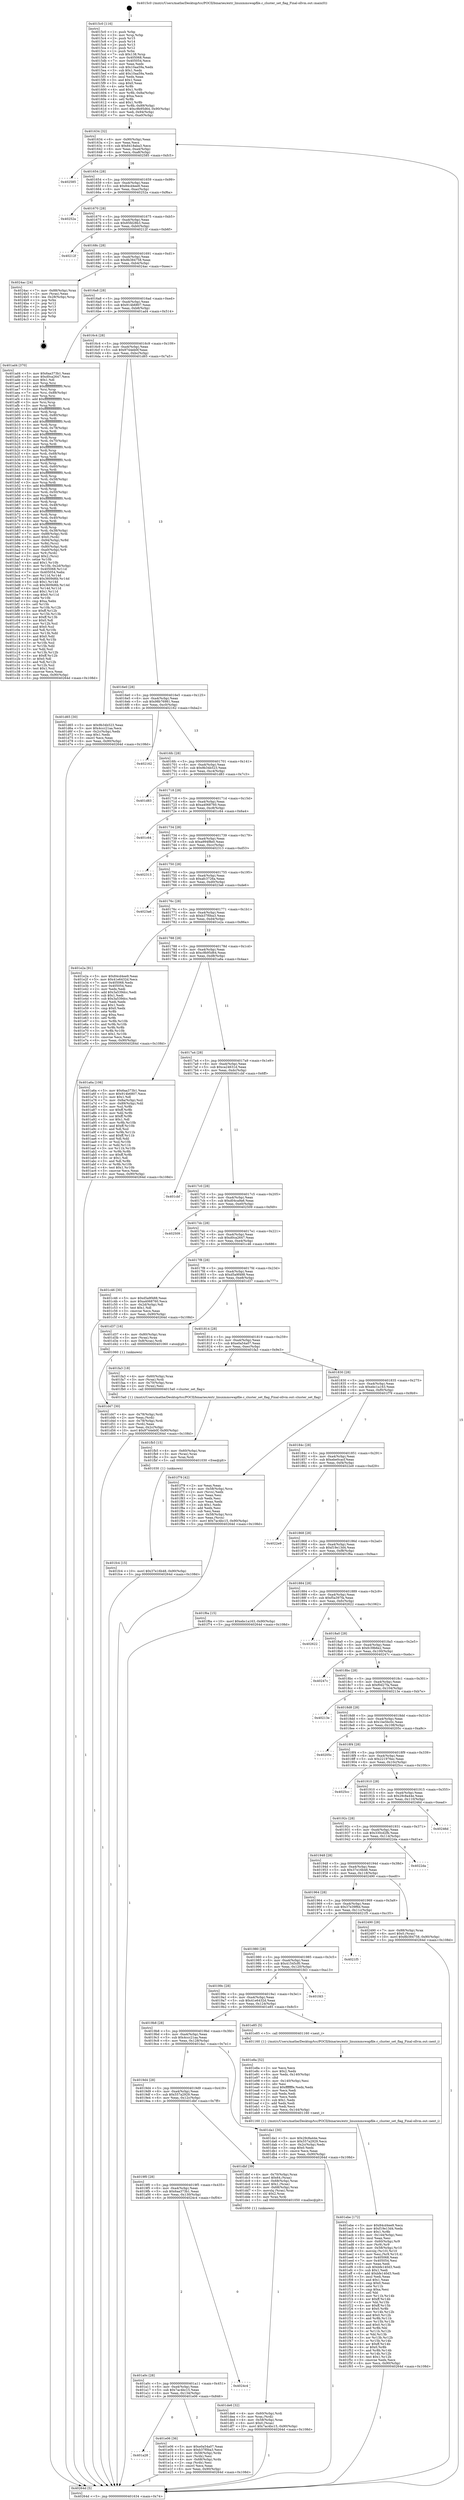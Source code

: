 digraph "0x4015c0" {
  label = "0x4015c0 (/mnt/c/Users/mathe/Desktop/tcc/POCII/binaries/extr_linuxmmswapfile.c_cluster_set_flag_Final-ollvm.out::main(0))"
  labelloc = "t"
  node[shape=record]

  Entry [label="",width=0.3,height=0.3,shape=circle,fillcolor=black,style=filled]
  "0x401634" [label="{
     0x401634 [32]\l
     | [instrs]\l
     &nbsp;&nbsp;0x401634 \<+6\>: mov -0x90(%rbp),%eax\l
     &nbsp;&nbsp;0x40163a \<+2\>: mov %eax,%ecx\l
     &nbsp;&nbsp;0x40163c \<+6\>: sub $0x8418aba3,%ecx\l
     &nbsp;&nbsp;0x401642 \<+6\>: mov %eax,-0xa4(%rbp)\l
     &nbsp;&nbsp;0x401648 \<+6\>: mov %ecx,-0xa8(%rbp)\l
     &nbsp;&nbsp;0x40164e \<+6\>: je 0000000000402585 \<main+0xfc5\>\l
  }"]
  "0x402585" [label="{
     0x402585\l
  }", style=dashed]
  "0x401654" [label="{
     0x401654 [28]\l
     | [instrs]\l
     &nbsp;&nbsp;0x401654 \<+5\>: jmp 0000000000401659 \<main+0x99\>\l
     &nbsp;&nbsp;0x401659 \<+6\>: mov -0xa4(%rbp),%eax\l
     &nbsp;&nbsp;0x40165f \<+5\>: sub $0x84cd4ee9,%eax\l
     &nbsp;&nbsp;0x401664 \<+6\>: mov %eax,-0xac(%rbp)\l
     &nbsp;&nbsp;0x40166a \<+6\>: je 000000000040252a \<main+0xf6a\>\l
  }"]
  Exit [label="",width=0.3,height=0.3,shape=circle,fillcolor=black,style=filled,peripheries=2]
  "0x40252a" [label="{
     0x40252a\l
  }", style=dashed]
  "0x401670" [label="{
     0x401670 [28]\l
     | [instrs]\l
     &nbsp;&nbsp;0x401670 \<+5\>: jmp 0000000000401675 \<main+0xb5\>\l
     &nbsp;&nbsp;0x401675 \<+6\>: mov -0xa4(%rbp),%eax\l
     &nbsp;&nbsp;0x40167b \<+5\>: sub $0x85fd28b3,%eax\l
     &nbsp;&nbsp;0x401680 \<+6\>: mov %eax,-0xb0(%rbp)\l
     &nbsp;&nbsp;0x401686 \<+6\>: je 000000000040212f \<main+0xb6f\>\l
  }"]
  "0x401fc4" [label="{
     0x401fc4 [15]\l
     | [instrs]\l
     &nbsp;&nbsp;0x401fc4 \<+10\>: movl $0x37e16b48,-0x90(%rbp)\l
     &nbsp;&nbsp;0x401fce \<+5\>: jmp 000000000040264d \<main+0x108d\>\l
  }"]
  "0x40212f" [label="{
     0x40212f\l
  }", style=dashed]
  "0x40168c" [label="{
     0x40168c [28]\l
     | [instrs]\l
     &nbsp;&nbsp;0x40168c \<+5\>: jmp 0000000000401691 \<main+0xd1\>\l
     &nbsp;&nbsp;0x401691 \<+6\>: mov -0xa4(%rbp),%eax\l
     &nbsp;&nbsp;0x401697 \<+5\>: sub $0x8b384758,%eax\l
     &nbsp;&nbsp;0x40169c \<+6\>: mov %eax,-0xb4(%rbp)\l
     &nbsp;&nbsp;0x4016a2 \<+6\>: je 00000000004024ac \<main+0xeec\>\l
  }"]
  "0x401fb5" [label="{
     0x401fb5 [15]\l
     | [instrs]\l
     &nbsp;&nbsp;0x401fb5 \<+4\>: mov -0x60(%rbp),%rax\l
     &nbsp;&nbsp;0x401fb9 \<+3\>: mov (%rax),%rax\l
     &nbsp;&nbsp;0x401fbc \<+3\>: mov %rax,%rdi\l
     &nbsp;&nbsp;0x401fbf \<+5\>: call 0000000000401030 \<free@plt\>\l
     | [calls]\l
     &nbsp;&nbsp;0x401030 \{1\} (unknown)\l
  }"]
  "0x4024ac" [label="{
     0x4024ac [24]\l
     | [instrs]\l
     &nbsp;&nbsp;0x4024ac \<+7\>: mov -0x88(%rbp),%rax\l
     &nbsp;&nbsp;0x4024b3 \<+2\>: mov (%rax),%eax\l
     &nbsp;&nbsp;0x4024b5 \<+4\>: lea -0x28(%rbp),%rsp\l
     &nbsp;&nbsp;0x4024b9 \<+1\>: pop %rbx\l
     &nbsp;&nbsp;0x4024ba \<+2\>: pop %r12\l
     &nbsp;&nbsp;0x4024bc \<+2\>: pop %r13\l
     &nbsp;&nbsp;0x4024be \<+2\>: pop %r14\l
     &nbsp;&nbsp;0x4024c0 \<+2\>: pop %r15\l
     &nbsp;&nbsp;0x4024c2 \<+1\>: pop %rbp\l
     &nbsp;&nbsp;0x4024c3 \<+1\>: ret\l
  }"]
  "0x4016a8" [label="{
     0x4016a8 [28]\l
     | [instrs]\l
     &nbsp;&nbsp;0x4016a8 \<+5\>: jmp 00000000004016ad \<main+0xed\>\l
     &nbsp;&nbsp;0x4016ad \<+6\>: mov -0xa4(%rbp),%eax\l
     &nbsp;&nbsp;0x4016b3 \<+5\>: sub $0x914b6807,%eax\l
     &nbsp;&nbsp;0x4016b8 \<+6\>: mov %eax,-0xb8(%rbp)\l
     &nbsp;&nbsp;0x4016be \<+6\>: je 0000000000401ad4 \<main+0x514\>\l
  }"]
  "0x401ebe" [label="{
     0x401ebe [172]\l
     | [instrs]\l
     &nbsp;&nbsp;0x401ebe \<+5\>: mov $0x84cd4ee9,%ecx\l
     &nbsp;&nbsp;0x401ec3 \<+5\>: mov $0xf19e13d4,%edx\l
     &nbsp;&nbsp;0x401ec8 \<+3\>: mov $0x1,%r8b\l
     &nbsp;&nbsp;0x401ecb \<+6\>: mov -0x144(%rbp),%esi\l
     &nbsp;&nbsp;0x401ed1 \<+3\>: imul %eax,%esi\l
     &nbsp;&nbsp;0x401ed4 \<+4\>: mov -0x60(%rbp),%r9\l
     &nbsp;&nbsp;0x401ed8 \<+3\>: mov (%r9),%r9\l
     &nbsp;&nbsp;0x401edb \<+4\>: mov -0x58(%rbp),%r10\l
     &nbsp;&nbsp;0x401edf \<+3\>: movslq (%r10),%r10\l
     &nbsp;&nbsp;0x401ee2 \<+4\>: mov %esi,(%r9,%r10,4)\l
     &nbsp;&nbsp;0x401ee6 \<+7\>: mov 0x405068,%eax\l
     &nbsp;&nbsp;0x401eed \<+7\>: mov 0x405054,%esi\l
     &nbsp;&nbsp;0x401ef4 \<+2\>: mov %eax,%edi\l
     &nbsp;&nbsp;0x401ef6 \<+6\>: sub $0xbfe140d3,%edi\l
     &nbsp;&nbsp;0x401efc \<+3\>: sub $0x1,%edi\l
     &nbsp;&nbsp;0x401eff \<+6\>: add $0xbfe140d3,%edi\l
     &nbsp;&nbsp;0x401f05 \<+3\>: imul %edi,%eax\l
     &nbsp;&nbsp;0x401f08 \<+3\>: and $0x1,%eax\l
     &nbsp;&nbsp;0x401f0b \<+3\>: cmp $0x0,%eax\l
     &nbsp;&nbsp;0x401f0e \<+4\>: sete %r11b\l
     &nbsp;&nbsp;0x401f12 \<+3\>: cmp $0xa,%esi\l
     &nbsp;&nbsp;0x401f15 \<+3\>: setl %bl\l
     &nbsp;&nbsp;0x401f18 \<+3\>: mov %r11b,%r14b\l
     &nbsp;&nbsp;0x401f1b \<+4\>: xor $0xff,%r14b\l
     &nbsp;&nbsp;0x401f1f \<+3\>: mov %bl,%r15b\l
     &nbsp;&nbsp;0x401f22 \<+4\>: xor $0xff,%r15b\l
     &nbsp;&nbsp;0x401f26 \<+4\>: xor $0x0,%r8b\l
     &nbsp;&nbsp;0x401f2a \<+3\>: mov %r14b,%r12b\l
     &nbsp;&nbsp;0x401f2d \<+4\>: and $0x0,%r12b\l
     &nbsp;&nbsp;0x401f31 \<+3\>: and %r8b,%r11b\l
     &nbsp;&nbsp;0x401f34 \<+3\>: mov %r15b,%r13b\l
     &nbsp;&nbsp;0x401f37 \<+4\>: and $0x0,%r13b\l
     &nbsp;&nbsp;0x401f3b \<+3\>: and %r8b,%bl\l
     &nbsp;&nbsp;0x401f3e \<+3\>: or %r11b,%r12b\l
     &nbsp;&nbsp;0x401f41 \<+3\>: or %bl,%r13b\l
     &nbsp;&nbsp;0x401f44 \<+3\>: xor %r13b,%r12b\l
     &nbsp;&nbsp;0x401f47 \<+3\>: or %r15b,%r14b\l
     &nbsp;&nbsp;0x401f4a \<+4\>: xor $0xff,%r14b\l
     &nbsp;&nbsp;0x401f4e \<+4\>: or $0x0,%r8b\l
     &nbsp;&nbsp;0x401f52 \<+3\>: and %r8b,%r14b\l
     &nbsp;&nbsp;0x401f55 \<+3\>: or %r14b,%r12b\l
     &nbsp;&nbsp;0x401f58 \<+4\>: test $0x1,%r12b\l
     &nbsp;&nbsp;0x401f5c \<+3\>: cmovne %edx,%ecx\l
     &nbsp;&nbsp;0x401f5f \<+6\>: mov %ecx,-0x90(%rbp)\l
     &nbsp;&nbsp;0x401f65 \<+5\>: jmp 000000000040264d \<main+0x108d\>\l
  }"]
  "0x401ad4" [label="{
     0x401ad4 [370]\l
     | [instrs]\l
     &nbsp;&nbsp;0x401ad4 \<+5\>: mov $0x6aa373b1,%eax\l
     &nbsp;&nbsp;0x401ad9 \<+5\>: mov $0xd0ca2647,%ecx\l
     &nbsp;&nbsp;0x401ade \<+2\>: mov $0x1,%dl\l
     &nbsp;&nbsp;0x401ae0 \<+3\>: mov %rsp,%rsi\l
     &nbsp;&nbsp;0x401ae3 \<+4\>: add $0xfffffffffffffff0,%rsi\l
     &nbsp;&nbsp;0x401ae7 \<+3\>: mov %rsi,%rsp\l
     &nbsp;&nbsp;0x401aea \<+7\>: mov %rsi,-0x88(%rbp)\l
     &nbsp;&nbsp;0x401af1 \<+3\>: mov %rsp,%rsi\l
     &nbsp;&nbsp;0x401af4 \<+4\>: add $0xfffffffffffffff0,%rsi\l
     &nbsp;&nbsp;0x401af8 \<+3\>: mov %rsi,%rsp\l
     &nbsp;&nbsp;0x401afb \<+3\>: mov %rsp,%rdi\l
     &nbsp;&nbsp;0x401afe \<+4\>: add $0xfffffffffffffff0,%rdi\l
     &nbsp;&nbsp;0x401b02 \<+3\>: mov %rdi,%rsp\l
     &nbsp;&nbsp;0x401b05 \<+4\>: mov %rdi,-0x80(%rbp)\l
     &nbsp;&nbsp;0x401b09 \<+3\>: mov %rsp,%rdi\l
     &nbsp;&nbsp;0x401b0c \<+4\>: add $0xfffffffffffffff0,%rdi\l
     &nbsp;&nbsp;0x401b10 \<+3\>: mov %rdi,%rsp\l
     &nbsp;&nbsp;0x401b13 \<+4\>: mov %rdi,-0x78(%rbp)\l
     &nbsp;&nbsp;0x401b17 \<+3\>: mov %rsp,%rdi\l
     &nbsp;&nbsp;0x401b1a \<+4\>: add $0xfffffffffffffff0,%rdi\l
     &nbsp;&nbsp;0x401b1e \<+3\>: mov %rdi,%rsp\l
     &nbsp;&nbsp;0x401b21 \<+4\>: mov %rdi,-0x70(%rbp)\l
     &nbsp;&nbsp;0x401b25 \<+3\>: mov %rsp,%rdi\l
     &nbsp;&nbsp;0x401b28 \<+4\>: add $0xfffffffffffffff0,%rdi\l
     &nbsp;&nbsp;0x401b2c \<+3\>: mov %rdi,%rsp\l
     &nbsp;&nbsp;0x401b2f \<+4\>: mov %rdi,-0x68(%rbp)\l
     &nbsp;&nbsp;0x401b33 \<+3\>: mov %rsp,%rdi\l
     &nbsp;&nbsp;0x401b36 \<+4\>: add $0xfffffffffffffff0,%rdi\l
     &nbsp;&nbsp;0x401b3a \<+3\>: mov %rdi,%rsp\l
     &nbsp;&nbsp;0x401b3d \<+4\>: mov %rdi,-0x60(%rbp)\l
     &nbsp;&nbsp;0x401b41 \<+3\>: mov %rsp,%rdi\l
     &nbsp;&nbsp;0x401b44 \<+4\>: add $0xfffffffffffffff0,%rdi\l
     &nbsp;&nbsp;0x401b48 \<+3\>: mov %rdi,%rsp\l
     &nbsp;&nbsp;0x401b4b \<+4\>: mov %rdi,-0x58(%rbp)\l
     &nbsp;&nbsp;0x401b4f \<+3\>: mov %rsp,%rdi\l
     &nbsp;&nbsp;0x401b52 \<+4\>: add $0xfffffffffffffff0,%rdi\l
     &nbsp;&nbsp;0x401b56 \<+3\>: mov %rdi,%rsp\l
     &nbsp;&nbsp;0x401b59 \<+4\>: mov %rdi,-0x50(%rbp)\l
     &nbsp;&nbsp;0x401b5d \<+3\>: mov %rsp,%rdi\l
     &nbsp;&nbsp;0x401b60 \<+4\>: add $0xfffffffffffffff0,%rdi\l
     &nbsp;&nbsp;0x401b64 \<+3\>: mov %rdi,%rsp\l
     &nbsp;&nbsp;0x401b67 \<+4\>: mov %rdi,-0x48(%rbp)\l
     &nbsp;&nbsp;0x401b6b \<+3\>: mov %rsp,%rdi\l
     &nbsp;&nbsp;0x401b6e \<+4\>: add $0xfffffffffffffff0,%rdi\l
     &nbsp;&nbsp;0x401b72 \<+3\>: mov %rdi,%rsp\l
     &nbsp;&nbsp;0x401b75 \<+4\>: mov %rdi,-0x40(%rbp)\l
     &nbsp;&nbsp;0x401b79 \<+3\>: mov %rsp,%rdi\l
     &nbsp;&nbsp;0x401b7c \<+4\>: add $0xfffffffffffffff0,%rdi\l
     &nbsp;&nbsp;0x401b80 \<+3\>: mov %rdi,%rsp\l
     &nbsp;&nbsp;0x401b83 \<+4\>: mov %rdi,-0x38(%rbp)\l
     &nbsp;&nbsp;0x401b87 \<+7\>: mov -0x88(%rbp),%rdi\l
     &nbsp;&nbsp;0x401b8e \<+6\>: movl $0x0,(%rdi)\l
     &nbsp;&nbsp;0x401b94 \<+7\>: mov -0x94(%rbp),%r8d\l
     &nbsp;&nbsp;0x401b9b \<+3\>: mov %r8d,(%rsi)\l
     &nbsp;&nbsp;0x401b9e \<+4\>: mov -0x80(%rbp),%rdi\l
     &nbsp;&nbsp;0x401ba2 \<+7\>: mov -0xa0(%rbp),%r9\l
     &nbsp;&nbsp;0x401ba9 \<+3\>: mov %r9,(%rdi)\l
     &nbsp;&nbsp;0x401bac \<+3\>: cmpl $0x2,(%rsi)\l
     &nbsp;&nbsp;0x401baf \<+4\>: setne %r10b\l
     &nbsp;&nbsp;0x401bb3 \<+4\>: and $0x1,%r10b\l
     &nbsp;&nbsp;0x401bb7 \<+4\>: mov %r10b,-0x2d(%rbp)\l
     &nbsp;&nbsp;0x401bbb \<+8\>: mov 0x405068,%r11d\l
     &nbsp;&nbsp;0x401bc3 \<+7\>: mov 0x405054,%ebx\l
     &nbsp;&nbsp;0x401bca \<+3\>: mov %r11d,%r14d\l
     &nbsp;&nbsp;0x401bcd \<+7\>: add $0x3609d6b,%r14d\l
     &nbsp;&nbsp;0x401bd4 \<+4\>: sub $0x1,%r14d\l
     &nbsp;&nbsp;0x401bd8 \<+7\>: sub $0x3609d6b,%r14d\l
     &nbsp;&nbsp;0x401bdf \<+4\>: imul %r14d,%r11d\l
     &nbsp;&nbsp;0x401be3 \<+4\>: and $0x1,%r11d\l
     &nbsp;&nbsp;0x401be7 \<+4\>: cmp $0x0,%r11d\l
     &nbsp;&nbsp;0x401beb \<+4\>: sete %r10b\l
     &nbsp;&nbsp;0x401bef \<+3\>: cmp $0xa,%ebx\l
     &nbsp;&nbsp;0x401bf2 \<+4\>: setl %r15b\l
     &nbsp;&nbsp;0x401bf6 \<+3\>: mov %r10b,%r12b\l
     &nbsp;&nbsp;0x401bf9 \<+4\>: xor $0xff,%r12b\l
     &nbsp;&nbsp;0x401bfd \<+3\>: mov %r15b,%r13b\l
     &nbsp;&nbsp;0x401c00 \<+4\>: xor $0xff,%r13b\l
     &nbsp;&nbsp;0x401c04 \<+3\>: xor $0x0,%dl\l
     &nbsp;&nbsp;0x401c07 \<+3\>: mov %r12b,%sil\l
     &nbsp;&nbsp;0x401c0a \<+4\>: and $0x0,%sil\l
     &nbsp;&nbsp;0x401c0e \<+3\>: and %dl,%r10b\l
     &nbsp;&nbsp;0x401c11 \<+3\>: mov %r13b,%dil\l
     &nbsp;&nbsp;0x401c14 \<+4\>: and $0x0,%dil\l
     &nbsp;&nbsp;0x401c18 \<+3\>: and %dl,%r15b\l
     &nbsp;&nbsp;0x401c1b \<+3\>: or %r10b,%sil\l
     &nbsp;&nbsp;0x401c1e \<+3\>: or %r15b,%dil\l
     &nbsp;&nbsp;0x401c21 \<+3\>: xor %dil,%sil\l
     &nbsp;&nbsp;0x401c24 \<+3\>: or %r13b,%r12b\l
     &nbsp;&nbsp;0x401c27 \<+4\>: xor $0xff,%r12b\l
     &nbsp;&nbsp;0x401c2b \<+3\>: or $0x0,%dl\l
     &nbsp;&nbsp;0x401c2e \<+3\>: and %dl,%r12b\l
     &nbsp;&nbsp;0x401c31 \<+3\>: or %r12b,%sil\l
     &nbsp;&nbsp;0x401c34 \<+4\>: test $0x1,%sil\l
     &nbsp;&nbsp;0x401c38 \<+3\>: cmovne %ecx,%eax\l
     &nbsp;&nbsp;0x401c3b \<+6\>: mov %eax,-0x90(%rbp)\l
     &nbsp;&nbsp;0x401c41 \<+5\>: jmp 000000000040264d \<main+0x108d\>\l
  }"]
  "0x4016c4" [label="{
     0x4016c4 [28]\l
     | [instrs]\l
     &nbsp;&nbsp;0x4016c4 \<+5\>: jmp 00000000004016c9 \<main+0x109\>\l
     &nbsp;&nbsp;0x4016c9 \<+6\>: mov -0xa4(%rbp),%eax\l
     &nbsp;&nbsp;0x4016cf \<+5\>: sub $0x9744eb0f,%eax\l
     &nbsp;&nbsp;0x4016d4 \<+6\>: mov %eax,-0xbc(%rbp)\l
     &nbsp;&nbsp;0x4016da \<+6\>: je 0000000000401d65 \<main+0x7a5\>\l
  }"]
  "0x401e8a" [label="{
     0x401e8a [52]\l
     | [instrs]\l
     &nbsp;&nbsp;0x401e8a \<+2\>: xor %ecx,%ecx\l
     &nbsp;&nbsp;0x401e8c \<+5\>: mov $0x2,%edx\l
     &nbsp;&nbsp;0x401e91 \<+6\>: mov %edx,-0x140(%rbp)\l
     &nbsp;&nbsp;0x401e97 \<+1\>: cltd\l
     &nbsp;&nbsp;0x401e98 \<+6\>: mov -0x140(%rbp),%esi\l
     &nbsp;&nbsp;0x401e9e \<+2\>: idiv %esi\l
     &nbsp;&nbsp;0x401ea0 \<+6\>: imul $0xfffffffe,%edx,%edx\l
     &nbsp;&nbsp;0x401ea6 \<+2\>: mov %ecx,%edi\l
     &nbsp;&nbsp;0x401ea8 \<+2\>: sub %edx,%edi\l
     &nbsp;&nbsp;0x401eaa \<+2\>: mov %ecx,%edx\l
     &nbsp;&nbsp;0x401eac \<+3\>: sub $0x1,%edx\l
     &nbsp;&nbsp;0x401eaf \<+2\>: add %edx,%edi\l
     &nbsp;&nbsp;0x401eb1 \<+2\>: sub %edi,%ecx\l
     &nbsp;&nbsp;0x401eb3 \<+6\>: mov %ecx,-0x144(%rbp)\l
     &nbsp;&nbsp;0x401eb9 \<+5\>: call 0000000000401160 \<next_i\>\l
     | [calls]\l
     &nbsp;&nbsp;0x401160 \{1\} (/mnt/c/Users/mathe/Desktop/tcc/POCII/binaries/extr_linuxmmswapfile.c_cluster_set_flag_Final-ollvm.out::next_i)\l
  }"]
  "0x401d65" [label="{
     0x401d65 [30]\l
     | [instrs]\l
     &nbsp;&nbsp;0x401d65 \<+5\>: mov $0x9b34b523,%eax\l
     &nbsp;&nbsp;0x401d6a \<+5\>: mov $0x4ccc21aa,%ecx\l
     &nbsp;&nbsp;0x401d6f \<+3\>: mov -0x2c(%rbp),%edx\l
     &nbsp;&nbsp;0x401d72 \<+3\>: cmp $0x1,%edx\l
     &nbsp;&nbsp;0x401d75 \<+3\>: cmovl %ecx,%eax\l
     &nbsp;&nbsp;0x401d78 \<+6\>: mov %eax,-0x90(%rbp)\l
     &nbsp;&nbsp;0x401d7e \<+5\>: jmp 000000000040264d \<main+0x108d\>\l
  }"]
  "0x4016e0" [label="{
     0x4016e0 [28]\l
     | [instrs]\l
     &nbsp;&nbsp;0x4016e0 \<+5\>: jmp 00000000004016e5 \<main+0x125\>\l
     &nbsp;&nbsp;0x4016e5 \<+6\>: mov -0xa4(%rbp),%eax\l
     &nbsp;&nbsp;0x4016eb \<+5\>: sub $0x98b76981,%eax\l
     &nbsp;&nbsp;0x4016f0 \<+6\>: mov %eax,-0xc0(%rbp)\l
     &nbsp;&nbsp;0x4016f6 \<+6\>: je 0000000000402162 \<main+0xba2\>\l
  }"]
  "0x401a28" [label="{
     0x401a28\l
  }", style=dashed]
  "0x402162" [label="{
     0x402162\l
  }", style=dashed]
  "0x4016fc" [label="{
     0x4016fc [28]\l
     | [instrs]\l
     &nbsp;&nbsp;0x4016fc \<+5\>: jmp 0000000000401701 \<main+0x141\>\l
     &nbsp;&nbsp;0x401701 \<+6\>: mov -0xa4(%rbp),%eax\l
     &nbsp;&nbsp;0x401707 \<+5\>: sub $0x9b34b523,%eax\l
     &nbsp;&nbsp;0x40170c \<+6\>: mov %eax,-0xc4(%rbp)\l
     &nbsp;&nbsp;0x401712 \<+6\>: je 0000000000401d83 \<main+0x7c3\>\l
  }"]
  "0x401e06" [label="{
     0x401e06 [36]\l
     | [instrs]\l
     &nbsp;&nbsp;0x401e06 \<+5\>: mov $0xe0a54a07,%eax\l
     &nbsp;&nbsp;0x401e0b \<+5\>: mov $0xb37f0ba3,%ecx\l
     &nbsp;&nbsp;0x401e10 \<+4\>: mov -0x58(%rbp),%rdx\l
     &nbsp;&nbsp;0x401e14 \<+2\>: mov (%rdx),%esi\l
     &nbsp;&nbsp;0x401e16 \<+4\>: mov -0x68(%rbp),%rdx\l
     &nbsp;&nbsp;0x401e1a \<+2\>: cmp (%rdx),%esi\l
     &nbsp;&nbsp;0x401e1c \<+3\>: cmovl %ecx,%eax\l
     &nbsp;&nbsp;0x401e1f \<+6\>: mov %eax,-0x90(%rbp)\l
     &nbsp;&nbsp;0x401e25 \<+5\>: jmp 000000000040264d \<main+0x108d\>\l
  }"]
  "0x401d83" [label="{
     0x401d83\l
  }", style=dashed]
  "0x401718" [label="{
     0x401718 [28]\l
     | [instrs]\l
     &nbsp;&nbsp;0x401718 \<+5\>: jmp 000000000040171d \<main+0x15d\>\l
     &nbsp;&nbsp;0x40171d \<+6\>: mov -0xa4(%rbp),%eax\l
     &nbsp;&nbsp;0x401723 \<+5\>: sub $0xa4068760,%eax\l
     &nbsp;&nbsp;0x401728 \<+6\>: mov %eax,-0xc8(%rbp)\l
     &nbsp;&nbsp;0x40172e \<+6\>: je 0000000000401c64 \<main+0x6a4\>\l
  }"]
  "0x401a0c" [label="{
     0x401a0c [28]\l
     | [instrs]\l
     &nbsp;&nbsp;0x401a0c \<+5\>: jmp 0000000000401a11 \<main+0x451\>\l
     &nbsp;&nbsp;0x401a11 \<+6\>: mov -0xa4(%rbp),%eax\l
     &nbsp;&nbsp;0x401a17 \<+5\>: sub $0x7ac4bc15,%eax\l
     &nbsp;&nbsp;0x401a1c \<+6\>: mov %eax,-0x134(%rbp)\l
     &nbsp;&nbsp;0x401a22 \<+6\>: je 0000000000401e06 \<main+0x846\>\l
  }"]
  "0x401c64" [label="{
     0x401c64\l
  }", style=dashed]
  "0x401734" [label="{
     0x401734 [28]\l
     | [instrs]\l
     &nbsp;&nbsp;0x401734 \<+5\>: jmp 0000000000401739 \<main+0x179\>\l
     &nbsp;&nbsp;0x401739 \<+6\>: mov -0xa4(%rbp),%eax\l
     &nbsp;&nbsp;0x40173f \<+5\>: sub $0xa994f8e0,%eax\l
     &nbsp;&nbsp;0x401744 \<+6\>: mov %eax,-0xcc(%rbp)\l
     &nbsp;&nbsp;0x40174a \<+6\>: je 0000000000402313 \<main+0xd53\>\l
  }"]
  "0x4024c4" [label="{
     0x4024c4\l
  }", style=dashed]
  "0x402313" [label="{
     0x402313\l
  }", style=dashed]
  "0x401750" [label="{
     0x401750 [28]\l
     | [instrs]\l
     &nbsp;&nbsp;0x401750 \<+5\>: jmp 0000000000401755 \<main+0x195\>\l
     &nbsp;&nbsp;0x401755 \<+6\>: mov -0xa4(%rbp),%eax\l
     &nbsp;&nbsp;0x40175b \<+5\>: sub $0xafc3726a,%eax\l
     &nbsp;&nbsp;0x401760 \<+6\>: mov %eax,-0xd0(%rbp)\l
     &nbsp;&nbsp;0x401766 \<+6\>: je 00000000004023a6 \<main+0xde6\>\l
  }"]
  "0x401de6" [label="{
     0x401de6 [32]\l
     | [instrs]\l
     &nbsp;&nbsp;0x401de6 \<+4\>: mov -0x60(%rbp),%rdi\l
     &nbsp;&nbsp;0x401dea \<+3\>: mov %rax,(%rdi)\l
     &nbsp;&nbsp;0x401ded \<+4\>: mov -0x58(%rbp),%rax\l
     &nbsp;&nbsp;0x401df1 \<+6\>: movl $0x0,(%rax)\l
     &nbsp;&nbsp;0x401df7 \<+10\>: movl $0x7ac4bc15,-0x90(%rbp)\l
     &nbsp;&nbsp;0x401e01 \<+5\>: jmp 000000000040264d \<main+0x108d\>\l
  }"]
  "0x4023a6" [label="{
     0x4023a6\l
  }", style=dashed]
  "0x40176c" [label="{
     0x40176c [28]\l
     | [instrs]\l
     &nbsp;&nbsp;0x40176c \<+5\>: jmp 0000000000401771 \<main+0x1b1\>\l
     &nbsp;&nbsp;0x401771 \<+6\>: mov -0xa4(%rbp),%eax\l
     &nbsp;&nbsp;0x401777 \<+5\>: sub $0xb37f0ba3,%eax\l
     &nbsp;&nbsp;0x40177c \<+6\>: mov %eax,-0xd4(%rbp)\l
     &nbsp;&nbsp;0x401782 \<+6\>: je 0000000000401e2a \<main+0x86a\>\l
  }"]
  "0x4019f0" [label="{
     0x4019f0 [28]\l
     | [instrs]\l
     &nbsp;&nbsp;0x4019f0 \<+5\>: jmp 00000000004019f5 \<main+0x435\>\l
     &nbsp;&nbsp;0x4019f5 \<+6\>: mov -0xa4(%rbp),%eax\l
     &nbsp;&nbsp;0x4019fb \<+5\>: sub $0x6aa373b1,%eax\l
     &nbsp;&nbsp;0x401a00 \<+6\>: mov %eax,-0x130(%rbp)\l
     &nbsp;&nbsp;0x401a06 \<+6\>: je 00000000004024c4 \<main+0xf04\>\l
  }"]
  "0x401e2a" [label="{
     0x401e2a [91]\l
     | [instrs]\l
     &nbsp;&nbsp;0x401e2a \<+5\>: mov $0x84cd4ee9,%eax\l
     &nbsp;&nbsp;0x401e2f \<+5\>: mov $0x41e6432d,%ecx\l
     &nbsp;&nbsp;0x401e34 \<+7\>: mov 0x405068,%edx\l
     &nbsp;&nbsp;0x401e3b \<+7\>: mov 0x405054,%esi\l
     &nbsp;&nbsp;0x401e42 \<+2\>: mov %edx,%edi\l
     &nbsp;&nbsp;0x401e44 \<+6\>: add $0x3a539dcc,%edi\l
     &nbsp;&nbsp;0x401e4a \<+3\>: sub $0x1,%edi\l
     &nbsp;&nbsp;0x401e4d \<+6\>: sub $0x3a539dcc,%edi\l
     &nbsp;&nbsp;0x401e53 \<+3\>: imul %edi,%edx\l
     &nbsp;&nbsp;0x401e56 \<+3\>: and $0x1,%edx\l
     &nbsp;&nbsp;0x401e59 \<+3\>: cmp $0x0,%edx\l
     &nbsp;&nbsp;0x401e5c \<+4\>: sete %r8b\l
     &nbsp;&nbsp;0x401e60 \<+3\>: cmp $0xa,%esi\l
     &nbsp;&nbsp;0x401e63 \<+4\>: setl %r9b\l
     &nbsp;&nbsp;0x401e67 \<+3\>: mov %r8b,%r10b\l
     &nbsp;&nbsp;0x401e6a \<+3\>: and %r9b,%r10b\l
     &nbsp;&nbsp;0x401e6d \<+3\>: xor %r9b,%r8b\l
     &nbsp;&nbsp;0x401e70 \<+3\>: or %r8b,%r10b\l
     &nbsp;&nbsp;0x401e73 \<+4\>: test $0x1,%r10b\l
     &nbsp;&nbsp;0x401e77 \<+3\>: cmovne %ecx,%eax\l
     &nbsp;&nbsp;0x401e7a \<+6\>: mov %eax,-0x90(%rbp)\l
     &nbsp;&nbsp;0x401e80 \<+5\>: jmp 000000000040264d \<main+0x108d\>\l
  }"]
  "0x401788" [label="{
     0x401788 [28]\l
     | [instrs]\l
     &nbsp;&nbsp;0x401788 \<+5\>: jmp 000000000040178d \<main+0x1cd\>\l
     &nbsp;&nbsp;0x40178d \<+6\>: mov -0xa4(%rbp),%eax\l
     &nbsp;&nbsp;0x401793 \<+5\>: sub $0xc9b95d64,%eax\l
     &nbsp;&nbsp;0x401798 \<+6\>: mov %eax,-0xd8(%rbp)\l
     &nbsp;&nbsp;0x40179e \<+6\>: je 0000000000401a6a \<main+0x4aa\>\l
  }"]
  "0x401dbf" [label="{
     0x401dbf [39]\l
     | [instrs]\l
     &nbsp;&nbsp;0x401dbf \<+4\>: mov -0x70(%rbp),%rax\l
     &nbsp;&nbsp;0x401dc3 \<+6\>: movl $0x64,(%rax)\l
     &nbsp;&nbsp;0x401dc9 \<+4\>: mov -0x68(%rbp),%rax\l
     &nbsp;&nbsp;0x401dcd \<+6\>: movl $0x1,(%rax)\l
     &nbsp;&nbsp;0x401dd3 \<+4\>: mov -0x68(%rbp),%rax\l
     &nbsp;&nbsp;0x401dd7 \<+3\>: movslq (%rax),%rax\l
     &nbsp;&nbsp;0x401dda \<+4\>: shl $0x2,%rax\l
     &nbsp;&nbsp;0x401dde \<+3\>: mov %rax,%rdi\l
     &nbsp;&nbsp;0x401de1 \<+5\>: call 0000000000401050 \<malloc@plt\>\l
     | [calls]\l
     &nbsp;&nbsp;0x401050 \{1\} (unknown)\l
  }"]
  "0x401a6a" [label="{
     0x401a6a [106]\l
     | [instrs]\l
     &nbsp;&nbsp;0x401a6a \<+5\>: mov $0x6aa373b1,%eax\l
     &nbsp;&nbsp;0x401a6f \<+5\>: mov $0x914b6807,%ecx\l
     &nbsp;&nbsp;0x401a74 \<+2\>: mov $0x1,%dl\l
     &nbsp;&nbsp;0x401a76 \<+7\>: mov -0x8a(%rbp),%sil\l
     &nbsp;&nbsp;0x401a7d \<+7\>: mov -0x89(%rbp),%dil\l
     &nbsp;&nbsp;0x401a84 \<+3\>: mov %sil,%r8b\l
     &nbsp;&nbsp;0x401a87 \<+4\>: xor $0xff,%r8b\l
     &nbsp;&nbsp;0x401a8b \<+3\>: mov %dil,%r9b\l
     &nbsp;&nbsp;0x401a8e \<+4\>: xor $0xff,%r9b\l
     &nbsp;&nbsp;0x401a92 \<+3\>: xor $0x1,%dl\l
     &nbsp;&nbsp;0x401a95 \<+3\>: mov %r8b,%r10b\l
     &nbsp;&nbsp;0x401a98 \<+4\>: and $0xff,%r10b\l
     &nbsp;&nbsp;0x401a9c \<+3\>: and %dl,%sil\l
     &nbsp;&nbsp;0x401a9f \<+3\>: mov %r9b,%r11b\l
     &nbsp;&nbsp;0x401aa2 \<+4\>: and $0xff,%r11b\l
     &nbsp;&nbsp;0x401aa6 \<+3\>: and %dl,%dil\l
     &nbsp;&nbsp;0x401aa9 \<+3\>: or %sil,%r10b\l
     &nbsp;&nbsp;0x401aac \<+3\>: or %dil,%r11b\l
     &nbsp;&nbsp;0x401aaf \<+3\>: xor %r11b,%r10b\l
     &nbsp;&nbsp;0x401ab2 \<+3\>: or %r9b,%r8b\l
     &nbsp;&nbsp;0x401ab5 \<+4\>: xor $0xff,%r8b\l
     &nbsp;&nbsp;0x401ab9 \<+3\>: or $0x1,%dl\l
     &nbsp;&nbsp;0x401abc \<+3\>: and %dl,%r8b\l
     &nbsp;&nbsp;0x401abf \<+3\>: or %r8b,%r10b\l
     &nbsp;&nbsp;0x401ac2 \<+4\>: test $0x1,%r10b\l
     &nbsp;&nbsp;0x401ac6 \<+3\>: cmovne %ecx,%eax\l
     &nbsp;&nbsp;0x401ac9 \<+6\>: mov %eax,-0x90(%rbp)\l
     &nbsp;&nbsp;0x401acf \<+5\>: jmp 000000000040264d \<main+0x108d\>\l
  }"]
  "0x4017a4" [label="{
     0x4017a4 [28]\l
     | [instrs]\l
     &nbsp;&nbsp;0x4017a4 \<+5\>: jmp 00000000004017a9 \<main+0x1e9\>\l
     &nbsp;&nbsp;0x4017a9 \<+6\>: mov -0xa4(%rbp),%eax\l
     &nbsp;&nbsp;0x4017af \<+5\>: sub $0xca24631d,%eax\l
     &nbsp;&nbsp;0x4017b4 \<+6\>: mov %eax,-0xdc(%rbp)\l
     &nbsp;&nbsp;0x4017ba \<+6\>: je 0000000000401cbf \<main+0x6ff\>\l
  }"]
  "0x40264d" [label="{
     0x40264d [5]\l
     | [instrs]\l
     &nbsp;&nbsp;0x40264d \<+5\>: jmp 0000000000401634 \<main+0x74\>\l
  }"]
  "0x4015c0" [label="{
     0x4015c0 [116]\l
     | [instrs]\l
     &nbsp;&nbsp;0x4015c0 \<+1\>: push %rbp\l
     &nbsp;&nbsp;0x4015c1 \<+3\>: mov %rsp,%rbp\l
     &nbsp;&nbsp;0x4015c4 \<+2\>: push %r15\l
     &nbsp;&nbsp;0x4015c6 \<+2\>: push %r14\l
     &nbsp;&nbsp;0x4015c8 \<+2\>: push %r13\l
     &nbsp;&nbsp;0x4015ca \<+2\>: push %r12\l
     &nbsp;&nbsp;0x4015cc \<+1\>: push %rbx\l
     &nbsp;&nbsp;0x4015cd \<+7\>: sub $0x138,%rsp\l
     &nbsp;&nbsp;0x4015d4 \<+7\>: mov 0x405068,%eax\l
     &nbsp;&nbsp;0x4015db \<+7\>: mov 0x405054,%ecx\l
     &nbsp;&nbsp;0x4015e2 \<+2\>: mov %eax,%edx\l
     &nbsp;&nbsp;0x4015e4 \<+6\>: sub $0x10aa59a,%edx\l
     &nbsp;&nbsp;0x4015ea \<+3\>: sub $0x1,%edx\l
     &nbsp;&nbsp;0x4015ed \<+6\>: add $0x10aa59a,%edx\l
     &nbsp;&nbsp;0x4015f3 \<+3\>: imul %edx,%eax\l
     &nbsp;&nbsp;0x4015f6 \<+3\>: and $0x1,%eax\l
     &nbsp;&nbsp;0x4015f9 \<+3\>: cmp $0x0,%eax\l
     &nbsp;&nbsp;0x4015fc \<+4\>: sete %r8b\l
     &nbsp;&nbsp;0x401600 \<+4\>: and $0x1,%r8b\l
     &nbsp;&nbsp;0x401604 \<+7\>: mov %r8b,-0x8a(%rbp)\l
     &nbsp;&nbsp;0x40160b \<+3\>: cmp $0xa,%ecx\l
     &nbsp;&nbsp;0x40160e \<+4\>: setl %r8b\l
     &nbsp;&nbsp;0x401612 \<+4\>: and $0x1,%r8b\l
     &nbsp;&nbsp;0x401616 \<+7\>: mov %r8b,-0x89(%rbp)\l
     &nbsp;&nbsp;0x40161d \<+10\>: movl $0xc9b95d64,-0x90(%rbp)\l
     &nbsp;&nbsp;0x401627 \<+6\>: mov %edi,-0x94(%rbp)\l
     &nbsp;&nbsp;0x40162d \<+7\>: mov %rsi,-0xa0(%rbp)\l
  }"]
  "0x4019d4" [label="{
     0x4019d4 [28]\l
     | [instrs]\l
     &nbsp;&nbsp;0x4019d4 \<+5\>: jmp 00000000004019d9 \<main+0x419\>\l
     &nbsp;&nbsp;0x4019d9 \<+6\>: mov -0xa4(%rbp),%eax\l
     &nbsp;&nbsp;0x4019df \<+5\>: sub $0x557a2929,%eax\l
     &nbsp;&nbsp;0x4019e4 \<+6\>: mov %eax,-0x12c(%rbp)\l
     &nbsp;&nbsp;0x4019ea \<+6\>: je 0000000000401dbf \<main+0x7ff\>\l
  }"]
  "0x401da1" [label="{
     0x401da1 [30]\l
     | [instrs]\l
     &nbsp;&nbsp;0x401da1 \<+5\>: mov $0x29c8a44e,%eax\l
     &nbsp;&nbsp;0x401da6 \<+5\>: mov $0x557a2929,%ecx\l
     &nbsp;&nbsp;0x401dab \<+3\>: mov -0x2c(%rbp),%edx\l
     &nbsp;&nbsp;0x401dae \<+3\>: cmp $0x0,%edx\l
     &nbsp;&nbsp;0x401db1 \<+3\>: cmove %ecx,%eax\l
     &nbsp;&nbsp;0x401db4 \<+6\>: mov %eax,-0x90(%rbp)\l
     &nbsp;&nbsp;0x401dba \<+5\>: jmp 000000000040264d \<main+0x108d\>\l
  }"]
  "0x401cbf" [label="{
     0x401cbf\l
  }", style=dashed]
  "0x4017c0" [label="{
     0x4017c0 [28]\l
     | [instrs]\l
     &nbsp;&nbsp;0x4017c0 \<+5\>: jmp 00000000004017c5 \<main+0x205\>\l
     &nbsp;&nbsp;0x4017c5 \<+6\>: mov -0xa4(%rbp),%eax\l
     &nbsp;&nbsp;0x4017cb \<+5\>: sub $0xd04ca9a6,%eax\l
     &nbsp;&nbsp;0x4017d0 \<+6\>: mov %eax,-0xe0(%rbp)\l
     &nbsp;&nbsp;0x4017d6 \<+6\>: je 0000000000402509 \<main+0xf49\>\l
  }"]
  "0x4019b8" [label="{
     0x4019b8 [28]\l
     | [instrs]\l
     &nbsp;&nbsp;0x4019b8 \<+5\>: jmp 00000000004019bd \<main+0x3fd\>\l
     &nbsp;&nbsp;0x4019bd \<+6\>: mov -0xa4(%rbp),%eax\l
     &nbsp;&nbsp;0x4019c3 \<+5\>: sub $0x4ccc21aa,%eax\l
     &nbsp;&nbsp;0x4019c8 \<+6\>: mov %eax,-0x128(%rbp)\l
     &nbsp;&nbsp;0x4019ce \<+6\>: je 0000000000401da1 \<main+0x7e1\>\l
  }"]
  "0x402509" [label="{
     0x402509\l
  }", style=dashed]
  "0x4017dc" [label="{
     0x4017dc [28]\l
     | [instrs]\l
     &nbsp;&nbsp;0x4017dc \<+5\>: jmp 00000000004017e1 \<main+0x221\>\l
     &nbsp;&nbsp;0x4017e1 \<+6\>: mov -0xa4(%rbp),%eax\l
     &nbsp;&nbsp;0x4017e7 \<+5\>: sub $0xd0ca2647,%eax\l
     &nbsp;&nbsp;0x4017ec \<+6\>: mov %eax,-0xe4(%rbp)\l
     &nbsp;&nbsp;0x4017f2 \<+6\>: je 0000000000401c46 \<main+0x686\>\l
  }"]
  "0x401e85" [label="{
     0x401e85 [5]\l
     | [instrs]\l
     &nbsp;&nbsp;0x401e85 \<+5\>: call 0000000000401160 \<next_i\>\l
     | [calls]\l
     &nbsp;&nbsp;0x401160 \{1\} (/mnt/c/Users/mathe/Desktop/tcc/POCII/binaries/extr_linuxmmswapfile.c_cluster_set_flag_Final-ollvm.out::next_i)\l
  }"]
  "0x401c46" [label="{
     0x401c46 [30]\l
     | [instrs]\l
     &nbsp;&nbsp;0x401c46 \<+5\>: mov $0xd5a9f488,%eax\l
     &nbsp;&nbsp;0x401c4b \<+5\>: mov $0xa4068760,%ecx\l
     &nbsp;&nbsp;0x401c50 \<+3\>: mov -0x2d(%rbp),%dl\l
     &nbsp;&nbsp;0x401c53 \<+3\>: test $0x1,%dl\l
     &nbsp;&nbsp;0x401c56 \<+3\>: cmovne %ecx,%eax\l
     &nbsp;&nbsp;0x401c59 \<+6\>: mov %eax,-0x90(%rbp)\l
     &nbsp;&nbsp;0x401c5f \<+5\>: jmp 000000000040264d \<main+0x108d\>\l
  }"]
  "0x4017f8" [label="{
     0x4017f8 [28]\l
     | [instrs]\l
     &nbsp;&nbsp;0x4017f8 \<+5\>: jmp 00000000004017fd \<main+0x23d\>\l
     &nbsp;&nbsp;0x4017fd \<+6\>: mov -0xa4(%rbp),%eax\l
     &nbsp;&nbsp;0x401803 \<+5\>: sub $0xd5a9f488,%eax\l
     &nbsp;&nbsp;0x401808 \<+6\>: mov %eax,-0xe8(%rbp)\l
     &nbsp;&nbsp;0x40180e \<+6\>: je 0000000000401d37 \<main+0x777\>\l
  }"]
  "0x40199c" [label="{
     0x40199c [28]\l
     | [instrs]\l
     &nbsp;&nbsp;0x40199c \<+5\>: jmp 00000000004019a1 \<main+0x3e1\>\l
     &nbsp;&nbsp;0x4019a1 \<+6\>: mov -0xa4(%rbp),%eax\l
     &nbsp;&nbsp;0x4019a7 \<+5\>: sub $0x41e6432d,%eax\l
     &nbsp;&nbsp;0x4019ac \<+6\>: mov %eax,-0x124(%rbp)\l
     &nbsp;&nbsp;0x4019b2 \<+6\>: je 0000000000401e85 \<main+0x8c5\>\l
  }"]
  "0x401d37" [label="{
     0x401d37 [16]\l
     | [instrs]\l
     &nbsp;&nbsp;0x401d37 \<+4\>: mov -0x80(%rbp),%rax\l
     &nbsp;&nbsp;0x401d3b \<+3\>: mov (%rax),%rax\l
     &nbsp;&nbsp;0x401d3e \<+4\>: mov 0x8(%rax),%rdi\l
     &nbsp;&nbsp;0x401d42 \<+5\>: call 0000000000401060 \<atoi@plt\>\l
     | [calls]\l
     &nbsp;&nbsp;0x401060 \{1\} (unknown)\l
  }"]
  "0x401814" [label="{
     0x401814 [28]\l
     | [instrs]\l
     &nbsp;&nbsp;0x401814 \<+5\>: jmp 0000000000401819 \<main+0x259\>\l
     &nbsp;&nbsp;0x401819 \<+6\>: mov -0xa4(%rbp),%eax\l
     &nbsp;&nbsp;0x40181f \<+5\>: sub $0xe0a54a07,%eax\l
     &nbsp;&nbsp;0x401824 \<+6\>: mov %eax,-0xec(%rbp)\l
     &nbsp;&nbsp;0x40182a \<+6\>: je 0000000000401fa3 \<main+0x9e3\>\l
  }"]
  "0x401d47" [label="{
     0x401d47 [30]\l
     | [instrs]\l
     &nbsp;&nbsp;0x401d47 \<+4\>: mov -0x78(%rbp),%rdi\l
     &nbsp;&nbsp;0x401d4b \<+2\>: mov %eax,(%rdi)\l
     &nbsp;&nbsp;0x401d4d \<+4\>: mov -0x78(%rbp),%rdi\l
     &nbsp;&nbsp;0x401d51 \<+2\>: mov (%rdi),%eax\l
     &nbsp;&nbsp;0x401d53 \<+3\>: mov %eax,-0x2c(%rbp)\l
     &nbsp;&nbsp;0x401d56 \<+10\>: movl $0x9744eb0f,-0x90(%rbp)\l
     &nbsp;&nbsp;0x401d60 \<+5\>: jmp 000000000040264d \<main+0x108d\>\l
  }"]
  "0x401fd3" [label="{
     0x401fd3\l
  }", style=dashed]
  "0x401fa3" [label="{
     0x401fa3 [18]\l
     | [instrs]\l
     &nbsp;&nbsp;0x401fa3 \<+4\>: mov -0x60(%rbp),%rax\l
     &nbsp;&nbsp;0x401fa7 \<+3\>: mov (%rax),%rdi\l
     &nbsp;&nbsp;0x401faa \<+4\>: mov -0x70(%rbp),%rax\l
     &nbsp;&nbsp;0x401fae \<+2\>: mov (%rax),%esi\l
     &nbsp;&nbsp;0x401fb0 \<+5\>: call 00000000004015a0 \<cluster_set_flag\>\l
     | [calls]\l
     &nbsp;&nbsp;0x4015a0 \{1\} (/mnt/c/Users/mathe/Desktop/tcc/POCII/binaries/extr_linuxmmswapfile.c_cluster_set_flag_Final-ollvm.out::cluster_set_flag)\l
  }"]
  "0x401830" [label="{
     0x401830 [28]\l
     | [instrs]\l
     &nbsp;&nbsp;0x401830 \<+5\>: jmp 0000000000401835 \<main+0x275\>\l
     &nbsp;&nbsp;0x401835 \<+6\>: mov -0xa4(%rbp),%eax\l
     &nbsp;&nbsp;0x40183b \<+5\>: sub $0xebc1a163,%eax\l
     &nbsp;&nbsp;0x401840 \<+6\>: mov %eax,-0xf0(%rbp)\l
     &nbsp;&nbsp;0x401846 \<+6\>: je 0000000000401f79 \<main+0x9b9\>\l
  }"]
  "0x401980" [label="{
     0x401980 [28]\l
     | [instrs]\l
     &nbsp;&nbsp;0x401980 \<+5\>: jmp 0000000000401985 \<main+0x3c5\>\l
     &nbsp;&nbsp;0x401985 \<+6\>: mov -0xa4(%rbp),%eax\l
     &nbsp;&nbsp;0x40198b \<+5\>: sub $0x41545cf0,%eax\l
     &nbsp;&nbsp;0x401990 \<+6\>: mov %eax,-0x120(%rbp)\l
     &nbsp;&nbsp;0x401996 \<+6\>: je 0000000000401fd3 \<main+0xa13\>\l
  }"]
  "0x401f79" [label="{
     0x401f79 [42]\l
     | [instrs]\l
     &nbsp;&nbsp;0x401f79 \<+2\>: xor %eax,%eax\l
     &nbsp;&nbsp;0x401f7b \<+4\>: mov -0x58(%rbp),%rcx\l
     &nbsp;&nbsp;0x401f7f \<+2\>: mov (%rcx),%edx\l
     &nbsp;&nbsp;0x401f81 \<+2\>: mov %eax,%esi\l
     &nbsp;&nbsp;0x401f83 \<+2\>: sub %edx,%esi\l
     &nbsp;&nbsp;0x401f85 \<+2\>: mov %eax,%edx\l
     &nbsp;&nbsp;0x401f87 \<+3\>: sub $0x1,%edx\l
     &nbsp;&nbsp;0x401f8a \<+2\>: add %edx,%esi\l
     &nbsp;&nbsp;0x401f8c \<+2\>: sub %esi,%eax\l
     &nbsp;&nbsp;0x401f8e \<+4\>: mov -0x58(%rbp),%rcx\l
     &nbsp;&nbsp;0x401f92 \<+2\>: mov %eax,(%rcx)\l
     &nbsp;&nbsp;0x401f94 \<+10\>: movl $0x7ac4bc15,-0x90(%rbp)\l
     &nbsp;&nbsp;0x401f9e \<+5\>: jmp 000000000040264d \<main+0x108d\>\l
  }"]
  "0x40184c" [label="{
     0x40184c [28]\l
     | [instrs]\l
     &nbsp;&nbsp;0x40184c \<+5\>: jmp 0000000000401851 \<main+0x291\>\l
     &nbsp;&nbsp;0x401851 \<+6\>: mov -0xa4(%rbp),%eax\l
     &nbsp;&nbsp;0x401857 \<+5\>: sub $0xebe0cacf,%eax\l
     &nbsp;&nbsp;0x40185c \<+6\>: mov %eax,-0xf4(%rbp)\l
     &nbsp;&nbsp;0x401862 \<+6\>: je 00000000004022e9 \<main+0xd29\>\l
  }"]
  "0x4021f5" [label="{
     0x4021f5\l
  }", style=dashed]
  "0x4022e9" [label="{
     0x4022e9\l
  }", style=dashed]
  "0x401868" [label="{
     0x401868 [28]\l
     | [instrs]\l
     &nbsp;&nbsp;0x401868 \<+5\>: jmp 000000000040186d \<main+0x2ad\>\l
     &nbsp;&nbsp;0x40186d \<+6\>: mov -0xa4(%rbp),%eax\l
     &nbsp;&nbsp;0x401873 \<+5\>: sub $0xf19e13d4,%eax\l
     &nbsp;&nbsp;0x401878 \<+6\>: mov %eax,-0xf8(%rbp)\l
     &nbsp;&nbsp;0x40187e \<+6\>: je 0000000000401f6a \<main+0x9aa\>\l
  }"]
  "0x401964" [label="{
     0x401964 [28]\l
     | [instrs]\l
     &nbsp;&nbsp;0x401964 \<+5\>: jmp 0000000000401969 \<main+0x3a9\>\l
     &nbsp;&nbsp;0x401969 \<+6\>: mov -0xa4(%rbp),%eax\l
     &nbsp;&nbsp;0x40196f \<+5\>: sub $0x37e39f6d,%eax\l
     &nbsp;&nbsp;0x401974 \<+6\>: mov %eax,-0x11c(%rbp)\l
     &nbsp;&nbsp;0x40197a \<+6\>: je 00000000004021f5 \<main+0xc35\>\l
  }"]
  "0x401f6a" [label="{
     0x401f6a [15]\l
     | [instrs]\l
     &nbsp;&nbsp;0x401f6a \<+10\>: movl $0xebc1a163,-0x90(%rbp)\l
     &nbsp;&nbsp;0x401f74 \<+5\>: jmp 000000000040264d \<main+0x108d\>\l
  }"]
  "0x401884" [label="{
     0x401884 [28]\l
     | [instrs]\l
     &nbsp;&nbsp;0x401884 \<+5\>: jmp 0000000000401889 \<main+0x2c9\>\l
     &nbsp;&nbsp;0x401889 \<+6\>: mov -0xa4(%rbp),%eax\l
     &nbsp;&nbsp;0x40188f \<+5\>: sub $0xf5a397fa,%eax\l
     &nbsp;&nbsp;0x401894 \<+6\>: mov %eax,-0xfc(%rbp)\l
     &nbsp;&nbsp;0x40189a \<+6\>: je 0000000000402622 \<main+0x1062\>\l
  }"]
  "0x402490" [label="{
     0x402490 [28]\l
     | [instrs]\l
     &nbsp;&nbsp;0x402490 \<+7\>: mov -0x88(%rbp),%rax\l
     &nbsp;&nbsp;0x402497 \<+6\>: movl $0x0,(%rax)\l
     &nbsp;&nbsp;0x40249d \<+10\>: movl $0x8b384758,-0x90(%rbp)\l
     &nbsp;&nbsp;0x4024a7 \<+5\>: jmp 000000000040264d \<main+0x108d\>\l
  }"]
  "0x402622" [label="{
     0x402622\l
  }", style=dashed]
  "0x4018a0" [label="{
     0x4018a0 [28]\l
     | [instrs]\l
     &nbsp;&nbsp;0x4018a0 \<+5\>: jmp 00000000004018a5 \<main+0x2e5\>\l
     &nbsp;&nbsp;0x4018a5 \<+6\>: mov -0xa4(%rbp),%eax\l
     &nbsp;&nbsp;0x4018ab \<+5\>: sub $0xfc39b6e2,%eax\l
     &nbsp;&nbsp;0x4018b0 \<+6\>: mov %eax,-0x100(%rbp)\l
     &nbsp;&nbsp;0x4018b6 \<+6\>: je 000000000040247c \<main+0xebc\>\l
  }"]
  "0x401948" [label="{
     0x401948 [28]\l
     | [instrs]\l
     &nbsp;&nbsp;0x401948 \<+5\>: jmp 000000000040194d \<main+0x38d\>\l
     &nbsp;&nbsp;0x40194d \<+6\>: mov -0xa4(%rbp),%eax\l
     &nbsp;&nbsp;0x401953 \<+5\>: sub $0x37e16b48,%eax\l
     &nbsp;&nbsp;0x401958 \<+6\>: mov %eax,-0x118(%rbp)\l
     &nbsp;&nbsp;0x40195e \<+6\>: je 0000000000402490 \<main+0xed0\>\l
  }"]
  "0x40247c" [label="{
     0x40247c\l
  }", style=dashed]
  "0x4018bc" [label="{
     0x4018bc [28]\l
     | [instrs]\l
     &nbsp;&nbsp;0x4018bc \<+5\>: jmp 00000000004018c1 \<main+0x301\>\l
     &nbsp;&nbsp;0x4018c1 \<+6\>: mov -0xa4(%rbp),%eax\l
     &nbsp;&nbsp;0x4018c7 \<+5\>: sub $0xf0d27fa,%eax\l
     &nbsp;&nbsp;0x4018cc \<+6\>: mov %eax,-0x104(%rbp)\l
     &nbsp;&nbsp;0x4018d2 \<+6\>: je 000000000040213e \<main+0xb7e\>\l
  }"]
  "0x4022da" [label="{
     0x4022da\l
  }", style=dashed]
  "0x40213e" [label="{
     0x40213e\l
  }", style=dashed]
  "0x4018d8" [label="{
     0x4018d8 [28]\l
     | [instrs]\l
     &nbsp;&nbsp;0x4018d8 \<+5\>: jmp 00000000004018dd \<main+0x31d\>\l
     &nbsp;&nbsp;0x4018dd \<+6\>: mov -0xa4(%rbp),%eax\l
     &nbsp;&nbsp;0x4018e3 \<+5\>: sub $0x1be5bc0c,%eax\l
     &nbsp;&nbsp;0x4018e8 \<+6\>: mov %eax,-0x108(%rbp)\l
     &nbsp;&nbsp;0x4018ee \<+6\>: je 000000000040205c \<main+0xa9c\>\l
  }"]
  "0x40192c" [label="{
     0x40192c [28]\l
     | [instrs]\l
     &nbsp;&nbsp;0x40192c \<+5\>: jmp 0000000000401931 \<main+0x371\>\l
     &nbsp;&nbsp;0x401931 \<+6\>: mov -0xa4(%rbp),%eax\l
     &nbsp;&nbsp;0x401937 \<+5\>: sub $0x330cd2fb,%eax\l
     &nbsp;&nbsp;0x40193c \<+6\>: mov %eax,-0x114(%rbp)\l
     &nbsp;&nbsp;0x401942 \<+6\>: je 00000000004022da \<main+0xd1a\>\l
  }"]
  "0x40205c" [label="{
     0x40205c\l
  }", style=dashed]
  "0x4018f4" [label="{
     0x4018f4 [28]\l
     | [instrs]\l
     &nbsp;&nbsp;0x4018f4 \<+5\>: jmp 00000000004018f9 \<main+0x339\>\l
     &nbsp;&nbsp;0x4018f9 \<+6\>: mov -0xa4(%rbp),%eax\l
     &nbsp;&nbsp;0x4018ff \<+5\>: sub $0x221976ec,%eax\l
     &nbsp;&nbsp;0x401904 \<+6\>: mov %eax,-0x10c(%rbp)\l
     &nbsp;&nbsp;0x40190a \<+6\>: je 00000000004025cc \<main+0x100c\>\l
  }"]
  "0x40246d" [label="{
     0x40246d\l
  }", style=dashed]
  "0x4025cc" [label="{
     0x4025cc\l
  }", style=dashed]
  "0x401910" [label="{
     0x401910 [28]\l
     | [instrs]\l
     &nbsp;&nbsp;0x401910 \<+5\>: jmp 0000000000401915 \<main+0x355\>\l
     &nbsp;&nbsp;0x401915 \<+6\>: mov -0xa4(%rbp),%eax\l
     &nbsp;&nbsp;0x40191b \<+5\>: sub $0x29c8a44e,%eax\l
     &nbsp;&nbsp;0x401920 \<+6\>: mov %eax,-0x110(%rbp)\l
     &nbsp;&nbsp;0x401926 \<+6\>: je 000000000040246d \<main+0xead\>\l
  }"]
  Entry -> "0x4015c0" [label=" 1"]
  "0x401634" -> "0x402585" [label=" 0"]
  "0x401634" -> "0x401654" [label=" 16"]
  "0x4024ac" -> Exit [label=" 1"]
  "0x401654" -> "0x40252a" [label=" 0"]
  "0x401654" -> "0x401670" [label=" 16"]
  "0x402490" -> "0x40264d" [label=" 1"]
  "0x401670" -> "0x40212f" [label=" 0"]
  "0x401670" -> "0x40168c" [label=" 16"]
  "0x401fc4" -> "0x40264d" [label=" 1"]
  "0x40168c" -> "0x4024ac" [label=" 1"]
  "0x40168c" -> "0x4016a8" [label=" 15"]
  "0x401fb5" -> "0x401fc4" [label=" 1"]
  "0x4016a8" -> "0x401ad4" [label=" 1"]
  "0x4016a8" -> "0x4016c4" [label=" 14"]
  "0x401fa3" -> "0x401fb5" [label=" 1"]
  "0x4016c4" -> "0x401d65" [label=" 1"]
  "0x4016c4" -> "0x4016e0" [label=" 13"]
  "0x401f79" -> "0x40264d" [label=" 1"]
  "0x4016e0" -> "0x402162" [label=" 0"]
  "0x4016e0" -> "0x4016fc" [label=" 13"]
  "0x401f6a" -> "0x40264d" [label=" 1"]
  "0x4016fc" -> "0x401d83" [label=" 0"]
  "0x4016fc" -> "0x401718" [label=" 13"]
  "0x401ebe" -> "0x40264d" [label=" 1"]
  "0x401718" -> "0x401c64" [label=" 0"]
  "0x401718" -> "0x401734" [label=" 13"]
  "0x401e85" -> "0x401e8a" [label=" 1"]
  "0x401734" -> "0x402313" [label=" 0"]
  "0x401734" -> "0x401750" [label=" 13"]
  "0x401e2a" -> "0x40264d" [label=" 1"]
  "0x401750" -> "0x4023a6" [label=" 0"]
  "0x401750" -> "0x40176c" [label=" 13"]
  "0x401a0c" -> "0x401a28" [label=" 0"]
  "0x40176c" -> "0x401e2a" [label=" 1"]
  "0x40176c" -> "0x401788" [label=" 12"]
  "0x401a0c" -> "0x401e06" [label=" 2"]
  "0x401788" -> "0x401a6a" [label=" 1"]
  "0x401788" -> "0x4017a4" [label=" 11"]
  "0x401a6a" -> "0x40264d" [label=" 1"]
  "0x4015c0" -> "0x401634" [label=" 1"]
  "0x40264d" -> "0x401634" [label=" 15"]
  "0x401e8a" -> "0x401ebe" [label=" 1"]
  "0x401ad4" -> "0x40264d" [label=" 1"]
  "0x4019f0" -> "0x4024c4" [label=" 0"]
  "0x4017a4" -> "0x401cbf" [label=" 0"]
  "0x4017a4" -> "0x4017c0" [label=" 11"]
  "0x401e06" -> "0x40264d" [label=" 2"]
  "0x4017c0" -> "0x402509" [label=" 0"]
  "0x4017c0" -> "0x4017dc" [label=" 11"]
  "0x401dbf" -> "0x401de6" [label=" 1"]
  "0x4017dc" -> "0x401c46" [label=" 1"]
  "0x4017dc" -> "0x4017f8" [label=" 10"]
  "0x401c46" -> "0x40264d" [label=" 1"]
  "0x4019d4" -> "0x4019f0" [label=" 2"]
  "0x4017f8" -> "0x401d37" [label=" 1"]
  "0x4017f8" -> "0x401814" [label=" 9"]
  "0x401d37" -> "0x401d47" [label=" 1"]
  "0x401d47" -> "0x40264d" [label=" 1"]
  "0x401d65" -> "0x40264d" [label=" 1"]
  "0x4019f0" -> "0x401a0c" [label=" 2"]
  "0x401814" -> "0x401fa3" [label=" 1"]
  "0x401814" -> "0x401830" [label=" 8"]
  "0x401da1" -> "0x40264d" [label=" 1"]
  "0x401830" -> "0x401f79" [label=" 1"]
  "0x401830" -> "0x40184c" [label=" 7"]
  "0x4019b8" -> "0x401da1" [label=" 1"]
  "0x40184c" -> "0x4022e9" [label=" 0"]
  "0x40184c" -> "0x401868" [label=" 7"]
  "0x401de6" -> "0x40264d" [label=" 1"]
  "0x401868" -> "0x401f6a" [label=" 1"]
  "0x401868" -> "0x401884" [label=" 6"]
  "0x40199c" -> "0x401e85" [label=" 1"]
  "0x401884" -> "0x402622" [label=" 0"]
  "0x401884" -> "0x4018a0" [label=" 6"]
  "0x4019d4" -> "0x401dbf" [label=" 1"]
  "0x4018a0" -> "0x40247c" [label=" 0"]
  "0x4018a0" -> "0x4018bc" [label=" 6"]
  "0x401980" -> "0x401fd3" [label=" 0"]
  "0x4018bc" -> "0x40213e" [label=" 0"]
  "0x4018bc" -> "0x4018d8" [label=" 6"]
  "0x4019b8" -> "0x4019d4" [label=" 3"]
  "0x4018d8" -> "0x40205c" [label=" 0"]
  "0x4018d8" -> "0x4018f4" [label=" 6"]
  "0x401964" -> "0x4021f5" [label=" 0"]
  "0x4018f4" -> "0x4025cc" [label=" 0"]
  "0x4018f4" -> "0x401910" [label=" 6"]
  "0x40199c" -> "0x4019b8" [label=" 4"]
  "0x401910" -> "0x40246d" [label=" 0"]
  "0x401910" -> "0x40192c" [label=" 6"]
  "0x401964" -> "0x401980" [label=" 5"]
  "0x40192c" -> "0x4022da" [label=" 0"]
  "0x40192c" -> "0x401948" [label=" 6"]
  "0x401980" -> "0x40199c" [label=" 5"]
  "0x401948" -> "0x402490" [label=" 1"]
  "0x401948" -> "0x401964" [label=" 5"]
}
